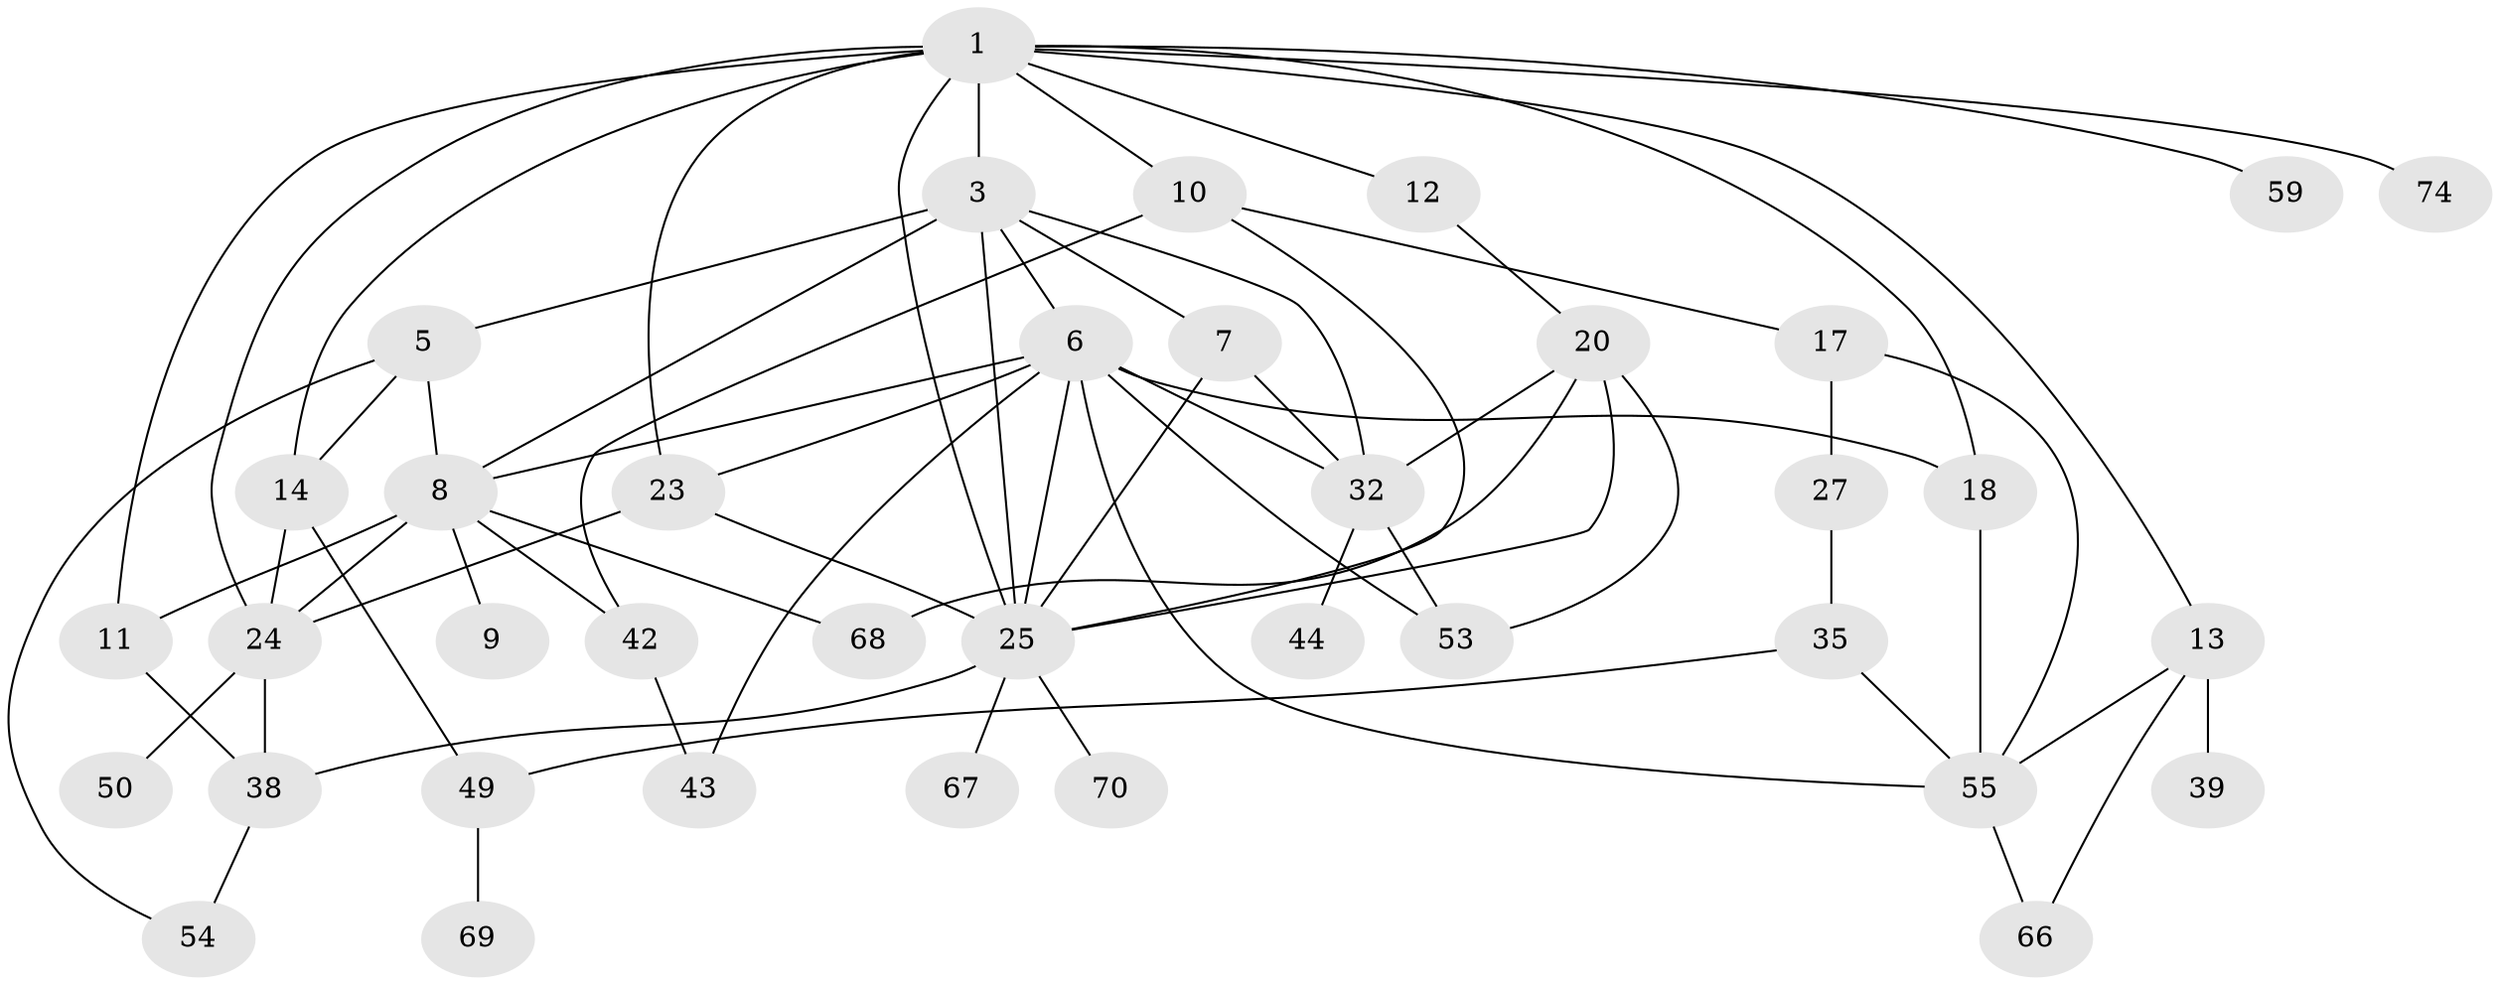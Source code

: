 // original degree distribution, {8: 0.025974025974025976, 7: 0.025974025974025976, 2: 0.2597402597402597, 4: 0.06493506493506493, 5: 0.025974025974025976, 3: 0.3116883116883117, 1: 0.2077922077922078, 6: 0.07792207792207792}
// Generated by graph-tools (version 1.1) at 2025/13/03/09/25 04:13:31]
// undirected, 38 vertices, 69 edges
graph export_dot {
graph [start="1"]
  node [color=gray90,style=filled];
  1 [super="+2+28"];
  3 [super="+4"];
  5;
  6 [super="+16+15"];
  7;
  8;
  9;
  10 [super="+29"];
  11;
  12;
  13 [super="+26"];
  14 [super="+21"];
  17;
  18 [super="+19"];
  20 [super="+33+52+60+31"];
  23 [super="+64"];
  24 [super="+51+47+71+77"];
  25 [super="+34+40"];
  27 [super="+30"];
  32 [super="+41+72+36"];
  35 [super="+48"];
  38 [super="+56"];
  39;
  42 [super="+61"];
  43;
  44;
  49 [super="+63"];
  50;
  53 [super="+65"];
  54;
  55 [super="+62"];
  59;
  66;
  67;
  68;
  69;
  70;
  74;
  1 -- 3;
  1 -- 10;
  1 -- 23;
  1 -- 11 [weight=2];
  1 -- 24;
  1 -- 74;
  1 -- 59;
  1 -- 12;
  1 -- 13;
  1 -- 14;
  1 -- 18;
  1 -- 25;
  3 -- 5;
  3 -- 7;
  3 -- 8;
  3 -- 25;
  3 -- 32;
  3 -- 6;
  5 -- 54;
  5 -- 8;
  5 -- 14;
  6 -- 53;
  6 -- 18 [weight=2];
  6 -- 43;
  6 -- 23;
  6 -- 32;
  6 -- 55;
  6 -- 8;
  6 -- 25;
  7 -- 32;
  7 -- 25;
  8 -- 9;
  8 -- 11;
  8 -- 42;
  8 -- 68;
  8 -- 24;
  10 -- 17;
  10 -- 25;
  10 -- 42;
  11 -- 38;
  12 -- 20;
  13 -- 39;
  13 -- 66;
  13 -- 55;
  14 -- 24;
  14 -- 49;
  17 -- 27;
  17 -- 55;
  18 -- 55;
  20 -- 53;
  20 -- 32 [weight=3];
  20 -- 68;
  20 -- 25;
  23 -- 25;
  23 -- 24;
  24 -- 50;
  24 -- 38;
  25 -- 67;
  25 -- 70;
  25 -- 38;
  27 -- 35;
  32 -- 44;
  32 -- 53;
  35 -- 49;
  35 -- 55;
  38 -- 54;
  42 -- 43;
  49 -- 69;
  55 -- 66;
}
